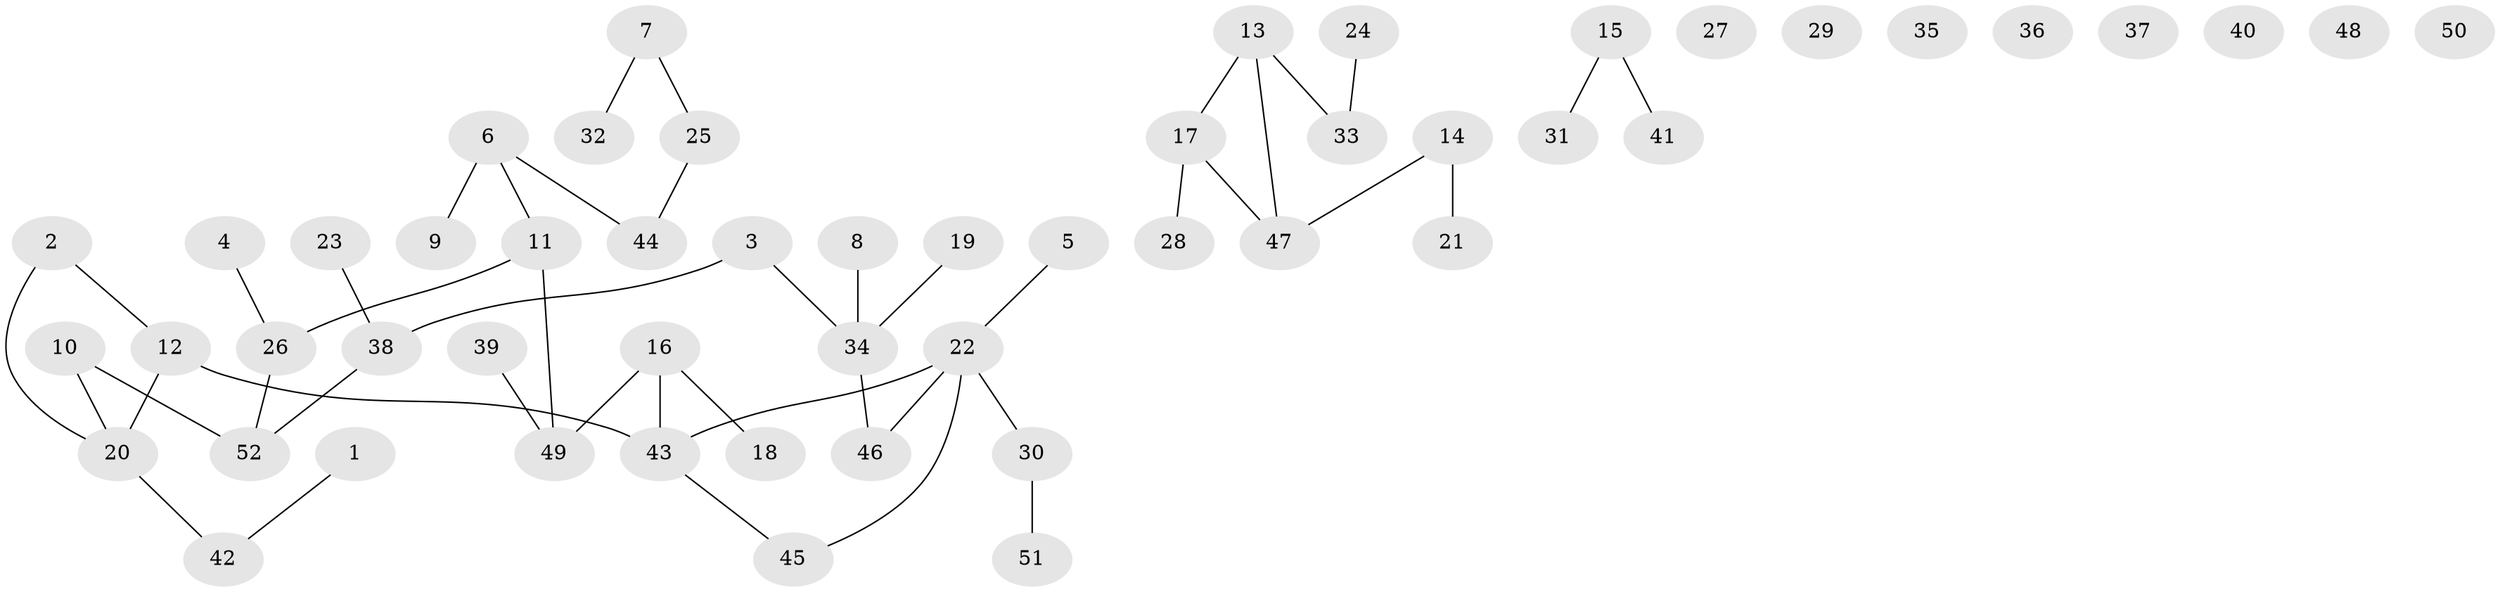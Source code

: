 // Generated by graph-tools (version 1.1) at 2025/38/03/09/25 04:38:50]
// undirected, 52 vertices, 46 edges
graph export_dot {
graph [start="1"]
  node [color=gray90,style=filled];
  1;
  2;
  3;
  4;
  5;
  6;
  7;
  8;
  9;
  10;
  11;
  12;
  13;
  14;
  15;
  16;
  17;
  18;
  19;
  20;
  21;
  22;
  23;
  24;
  25;
  26;
  27;
  28;
  29;
  30;
  31;
  32;
  33;
  34;
  35;
  36;
  37;
  38;
  39;
  40;
  41;
  42;
  43;
  44;
  45;
  46;
  47;
  48;
  49;
  50;
  51;
  52;
  1 -- 42;
  2 -- 12;
  2 -- 20;
  3 -- 34;
  3 -- 38;
  4 -- 26;
  5 -- 22;
  6 -- 9;
  6 -- 11;
  6 -- 44;
  7 -- 25;
  7 -- 32;
  8 -- 34;
  10 -- 20;
  10 -- 52;
  11 -- 26;
  11 -- 49;
  12 -- 20;
  12 -- 43;
  13 -- 17;
  13 -- 33;
  13 -- 47;
  14 -- 21;
  14 -- 47;
  15 -- 31;
  15 -- 41;
  16 -- 18;
  16 -- 43;
  16 -- 49;
  17 -- 28;
  17 -- 47;
  19 -- 34;
  20 -- 42;
  22 -- 30;
  22 -- 43;
  22 -- 45;
  22 -- 46;
  23 -- 38;
  24 -- 33;
  25 -- 44;
  26 -- 52;
  30 -- 51;
  34 -- 46;
  38 -- 52;
  39 -- 49;
  43 -- 45;
}
